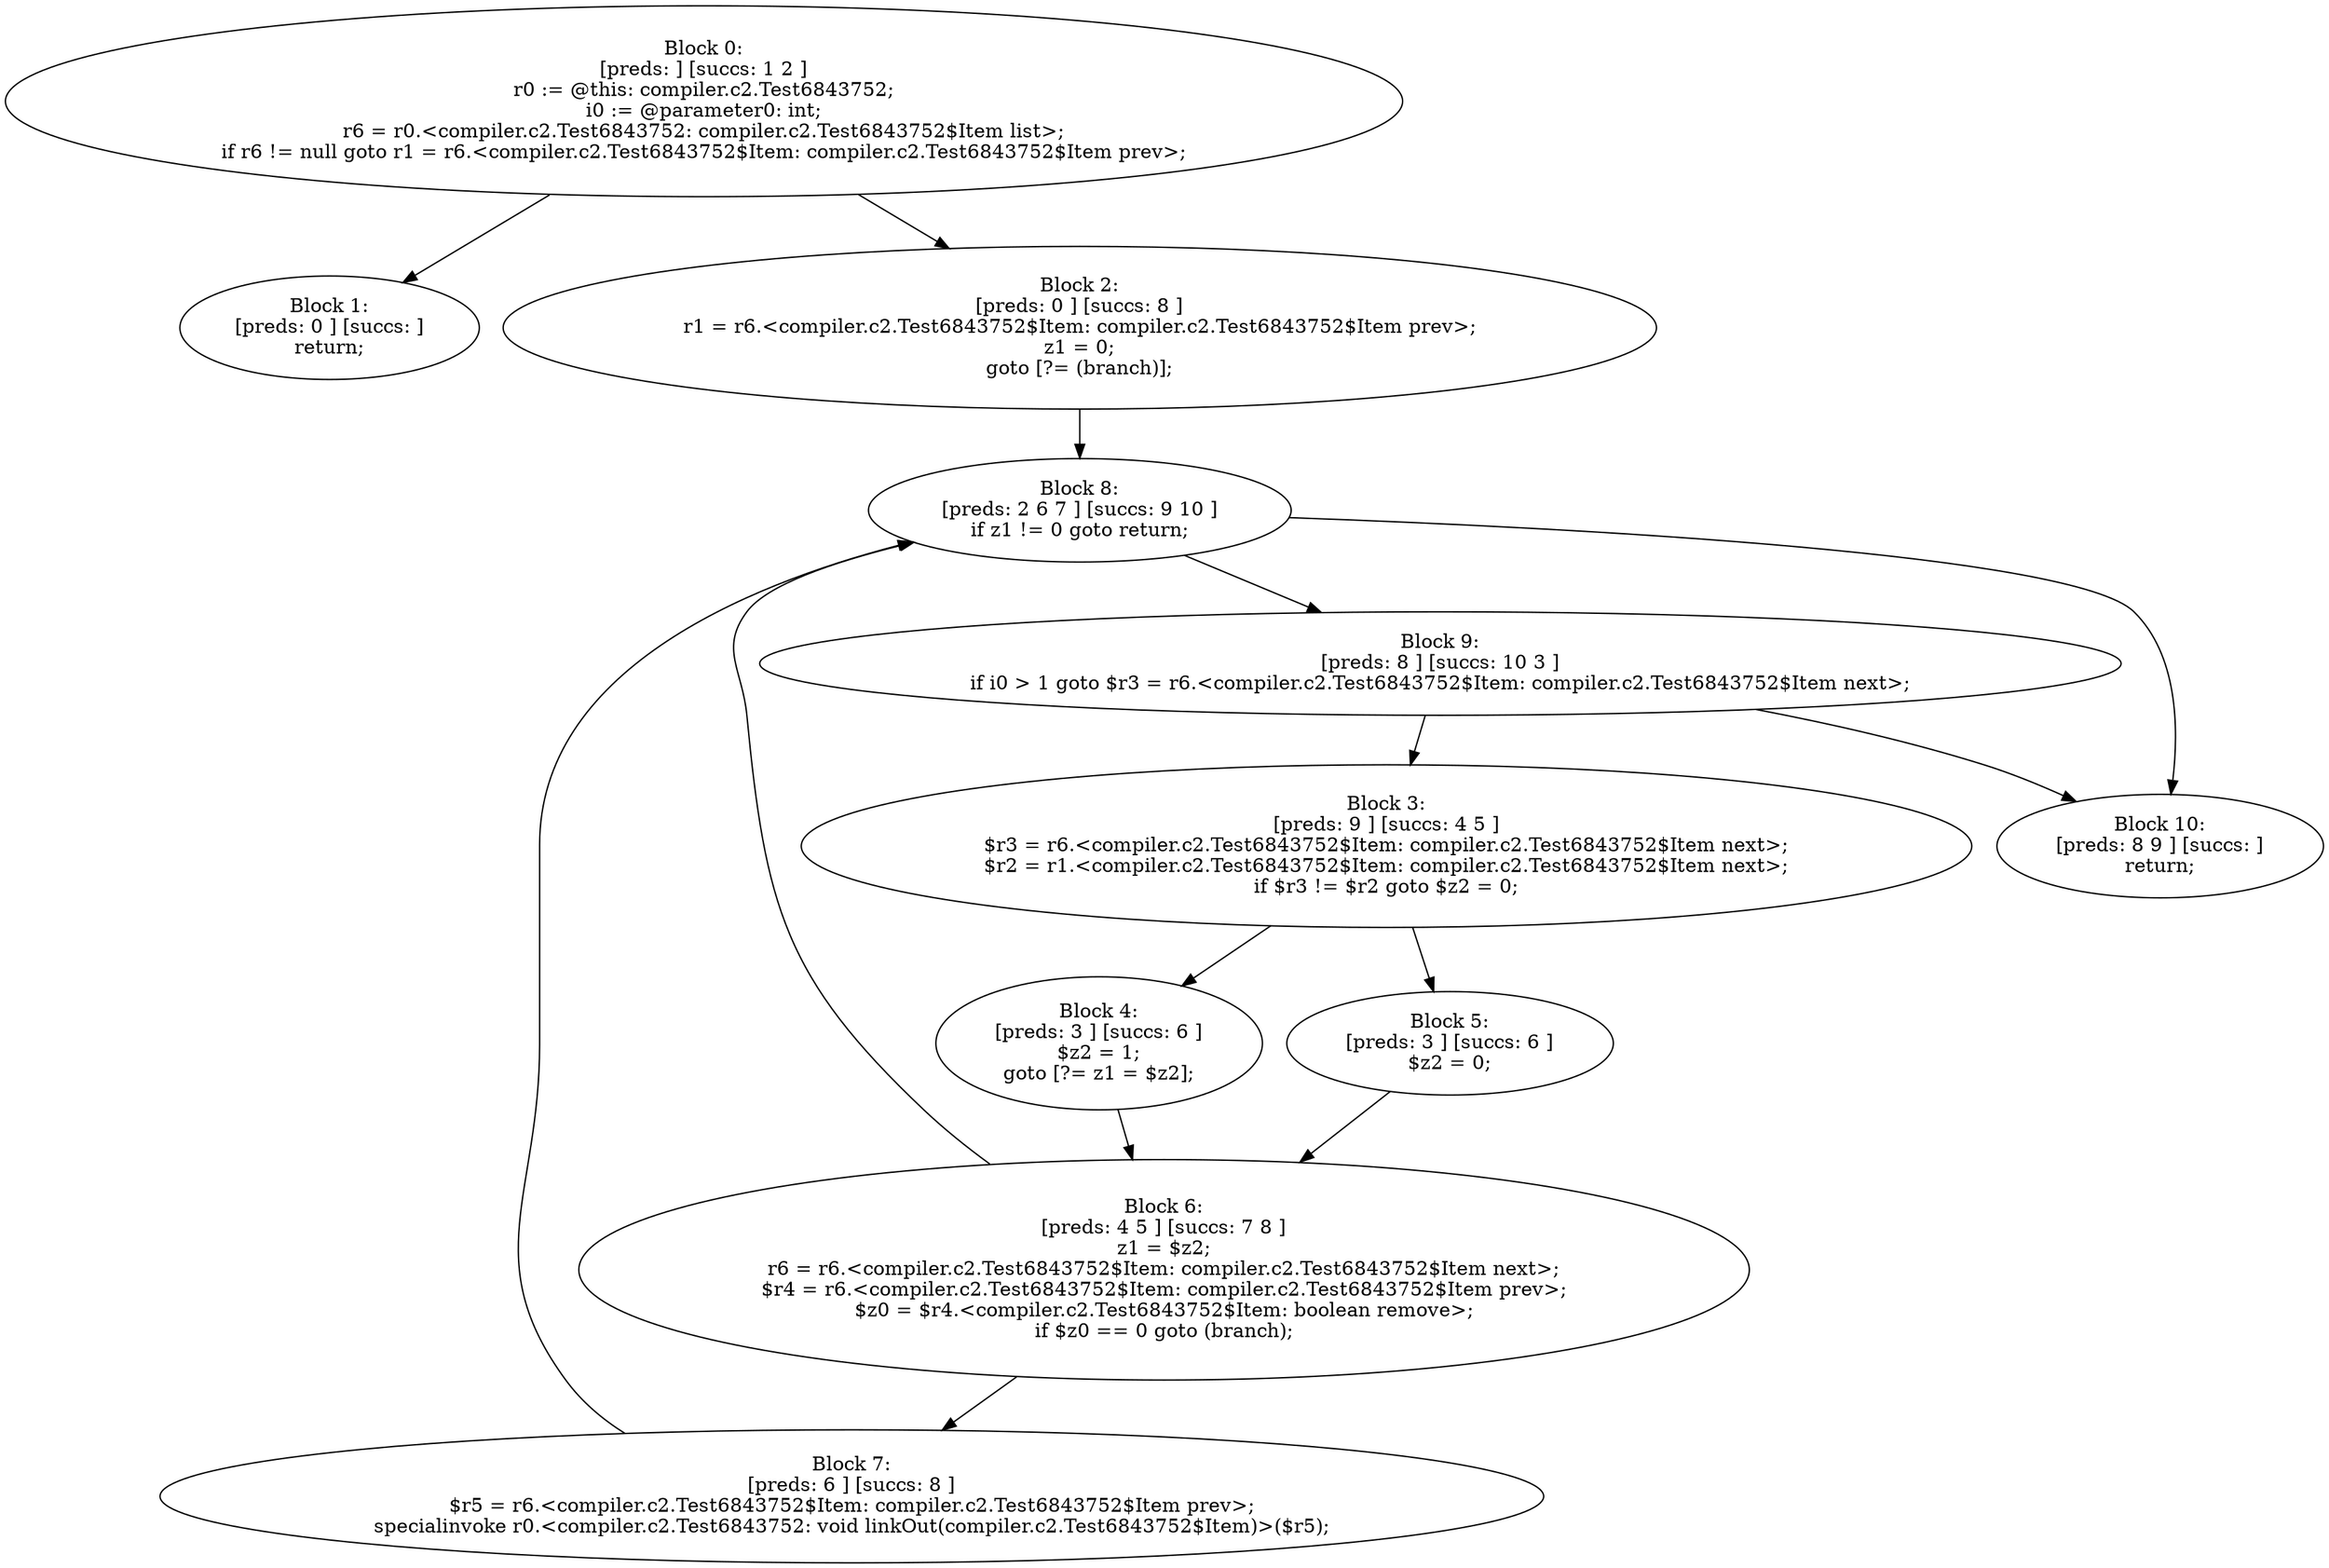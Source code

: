 digraph "unitGraph" {
    "Block 0:
[preds: ] [succs: 1 2 ]
r0 := @this: compiler.c2.Test6843752;
i0 := @parameter0: int;
r6 = r0.<compiler.c2.Test6843752: compiler.c2.Test6843752$Item list>;
if r6 != null goto r1 = r6.<compiler.c2.Test6843752$Item: compiler.c2.Test6843752$Item prev>;
"
    "Block 1:
[preds: 0 ] [succs: ]
return;
"
    "Block 2:
[preds: 0 ] [succs: 8 ]
r1 = r6.<compiler.c2.Test6843752$Item: compiler.c2.Test6843752$Item prev>;
z1 = 0;
goto [?= (branch)];
"
    "Block 3:
[preds: 9 ] [succs: 4 5 ]
$r3 = r6.<compiler.c2.Test6843752$Item: compiler.c2.Test6843752$Item next>;
$r2 = r1.<compiler.c2.Test6843752$Item: compiler.c2.Test6843752$Item next>;
if $r3 != $r2 goto $z2 = 0;
"
    "Block 4:
[preds: 3 ] [succs: 6 ]
$z2 = 1;
goto [?= z1 = $z2];
"
    "Block 5:
[preds: 3 ] [succs: 6 ]
$z2 = 0;
"
    "Block 6:
[preds: 4 5 ] [succs: 7 8 ]
z1 = $z2;
r6 = r6.<compiler.c2.Test6843752$Item: compiler.c2.Test6843752$Item next>;
$r4 = r6.<compiler.c2.Test6843752$Item: compiler.c2.Test6843752$Item prev>;
$z0 = $r4.<compiler.c2.Test6843752$Item: boolean remove>;
if $z0 == 0 goto (branch);
"
    "Block 7:
[preds: 6 ] [succs: 8 ]
$r5 = r6.<compiler.c2.Test6843752$Item: compiler.c2.Test6843752$Item prev>;
specialinvoke r0.<compiler.c2.Test6843752: void linkOut(compiler.c2.Test6843752$Item)>($r5);
"
    "Block 8:
[preds: 2 6 7 ] [succs: 9 10 ]
if z1 != 0 goto return;
"
    "Block 9:
[preds: 8 ] [succs: 10 3 ]
if i0 > 1 goto $r3 = r6.<compiler.c2.Test6843752$Item: compiler.c2.Test6843752$Item next>;
"
    "Block 10:
[preds: 8 9 ] [succs: ]
return;
"
    "Block 0:
[preds: ] [succs: 1 2 ]
r0 := @this: compiler.c2.Test6843752;
i0 := @parameter0: int;
r6 = r0.<compiler.c2.Test6843752: compiler.c2.Test6843752$Item list>;
if r6 != null goto r1 = r6.<compiler.c2.Test6843752$Item: compiler.c2.Test6843752$Item prev>;
"->"Block 1:
[preds: 0 ] [succs: ]
return;
";
    "Block 0:
[preds: ] [succs: 1 2 ]
r0 := @this: compiler.c2.Test6843752;
i0 := @parameter0: int;
r6 = r0.<compiler.c2.Test6843752: compiler.c2.Test6843752$Item list>;
if r6 != null goto r1 = r6.<compiler.c2.Test6843752$Item: compiler.c2.Test6843752$Item prev>;
"->"Block 2:
[preds: 0 ] [succs: 8 ]
r1 = r6.<compiler.c2.Test6843752$Item: compiler.c2.Test6843752$Item prev>;
z1 = 0;
goto [?= (branch)];
";
    "Block 2:
[preds: 0 ] [succs: 8 ]
r1 = r6.<compiler.c2.Test6843752$Item: compiler.c2.Test6843752$Item prev>;
z1 = 0;
goto [?= (branch)];
"->"Block 8:
[preds: 2 6 7 ] [succs: 9 10 ]
if z1 != 0 goto return;
";
    "Block 3:
[preds: 9 ] [succs: 4 5 ]
$r3 = r6.<compiler.c2.Test6843752$Item: compiler.c2.Test6843752$Item next>;
$r2 = r1.<compiler.c2.Test6843752$Item: compiler.c2.Test6843752$Item next>;
if $r3 != $r2 goto $z2 = 0;
"->"Block 4:
[preds: 3 ] [succs: 6 ]
$z2 = 1;
goto [?= z1 = $z2];
";
    "Block 3:
[preds: 9 ] [succs: 4 5 ]
$r3 = r6.<compiler.c2.Test6843752$Item: compiler.c2.Test6843752$Item next>;
$r2 = r1.<compiler.c2.Test6843752$Item: compiler.c2.Test6843752$Item next>;
if $r3 != $r2 goto $z2 = 0;
"->"Block 5:
[preds: 3 ] [succs: 6 ]
$z2 = 0;
";
    "Block 4:
[preds: 3 ] [succs: 6 ]
$z2 = 1;
goto [?= z1 = $z2];
"->"Block 6:
[preds: 4 5 ] [succs: 7 8 ]
z1 = $z2;
r6 = r6.<compiler.c2.Test6843752$Item: compiler.c2.Test6843752$Item next>;
$r4 = r6.<compiler.c2.Test6843752$Item: compiler.c2.Test6843752$Item prev>;
$z0 = $r4.<compiler.c2.Test6843752$Item: boolean remove>;
if $z0 == 0 goto (branch);
";
    "Block 5:
[preds: 3 ] [succs: 6 ]
$z2 = 0;
"->"Block 6:
[preds: 4 5 ] [succs: 7 8 ]
z1 = $z2;
r6 = r6.<compiler.c2.Test6843752$Item: compiler.c2.Test6843752$Item next>;
$r4 = r6.<compiler.c2.Test6843752$Item: compiler.c2.Test6843752$Item prev>;
$z0 = $r4.<compiler.c2.Test6843752$Item: boolean remove>;
if $z0 == 0 goto (branch);
";
    "Block 6:
[preds: 4 5 ] [succs: 7 8 ]
z1 = $z2;
r6 = r6.<compiler.c2.Test6843752$Item: compiler.c2.Test6843752$Item next>;
$r4 = r6.<compiler.c2.Test6843752$Item: compiler.c2.Test6843752$Item prev>;
$z0 = $r4.<compiler.c2.Test6843752$Item: boolean remove>;
if $z0 == 0 goto (branch);
"->"Block 7:
[preds: 6 ] [succs: 8 ]
$r5 = r6.<compiler.c2.Test6843752$Item: compiler.c2.Test6843752$Item prev>;
specialinvoke r0.<compiler.c2.Test6843752: void linkOut(compiler.c2.Test6843752$Item)>($r5);
";
    "Block 6:
[preds: 4 5 ] [succs: 7 8 ]
z1 = $z2;
r6 = r6.<compiler.c2.Test6843752$Item: compiler.c2.Test6843752$Item next>;
$r4 = r6.<compiler.c2.Test6843752$Item: compiler.c2.Test6843752$Item prev>;
$z0 = $r4.<compiler.c2.Test6843752$Item: boolean remove>;
if $z0 == 0 goto (branch);
"->"Block 8:
[preds: 2 6 7 ] [succs: 9 10 ]
if z1 != 0 goto return;
";
    "Block 7:
[preds: 6 ] [succs: 8 ]
$r5 = r6.<compiler.c2.Test6843752$Item: compiler.c2.Test6843752$Item prev>;
specialinvoke r0.<compiler.c2.Test6843752: void linkOut(compiler.c2.Test6843752$Item)>($r5);
"->"Block 8:
[preds: 2 6 7 ] [succs: 9 10 ]
if z1 != 0 goto return;
";
    "Block 8:
[preds: 2 6 7 ] [succs: 9 10 ]
if z1 != 0 goto return;
"->"Block 9:
[preds: 8 ] [succs: 10 3 ]
if i0 > 1 goto $r3 = r6.<compiler.c2.Test6843752$Item: compiler.c2.Test6843752$Item next>;
";
    "Block 8:
[preds: 2 6 7 ] [succs: 9 10 ]
if z1 != 0 goto return;
"->"Block 10:
[preds: 8 9 ] [succs: ]
return;
";
    "Block 9:
[preds: 8 ] [succs: 10 3 ]
if i0 > 1 goto $r3 = r6.<compiler.c2.Test6843752$Item: compiler.c2.Test6843752$Item next>;
"->"Block 10:
[preds: 8 9 ] [succs: ]
return;
";
    "Block 9:
[preds: 8 ] [succs: 10 3 ]
if i0 > 1 goto $r3 = r6.<compiler.c2.Test6843752$Item: compiler.c2.Test6843752$Item next>;
"->"Block 3:
[preds: 9 ] [succs: 4 5 ]
$r3 = r6.<compiler.c2.Test6843752$Item: compiler.c2.Test6843752$Item next>;
$r2 = r1.<compiler.c2.Test6843752$Item: compiler.c2.Test6843752$Item next>;
if $r3 != $r2 goto $z2 = 0;
";
}
